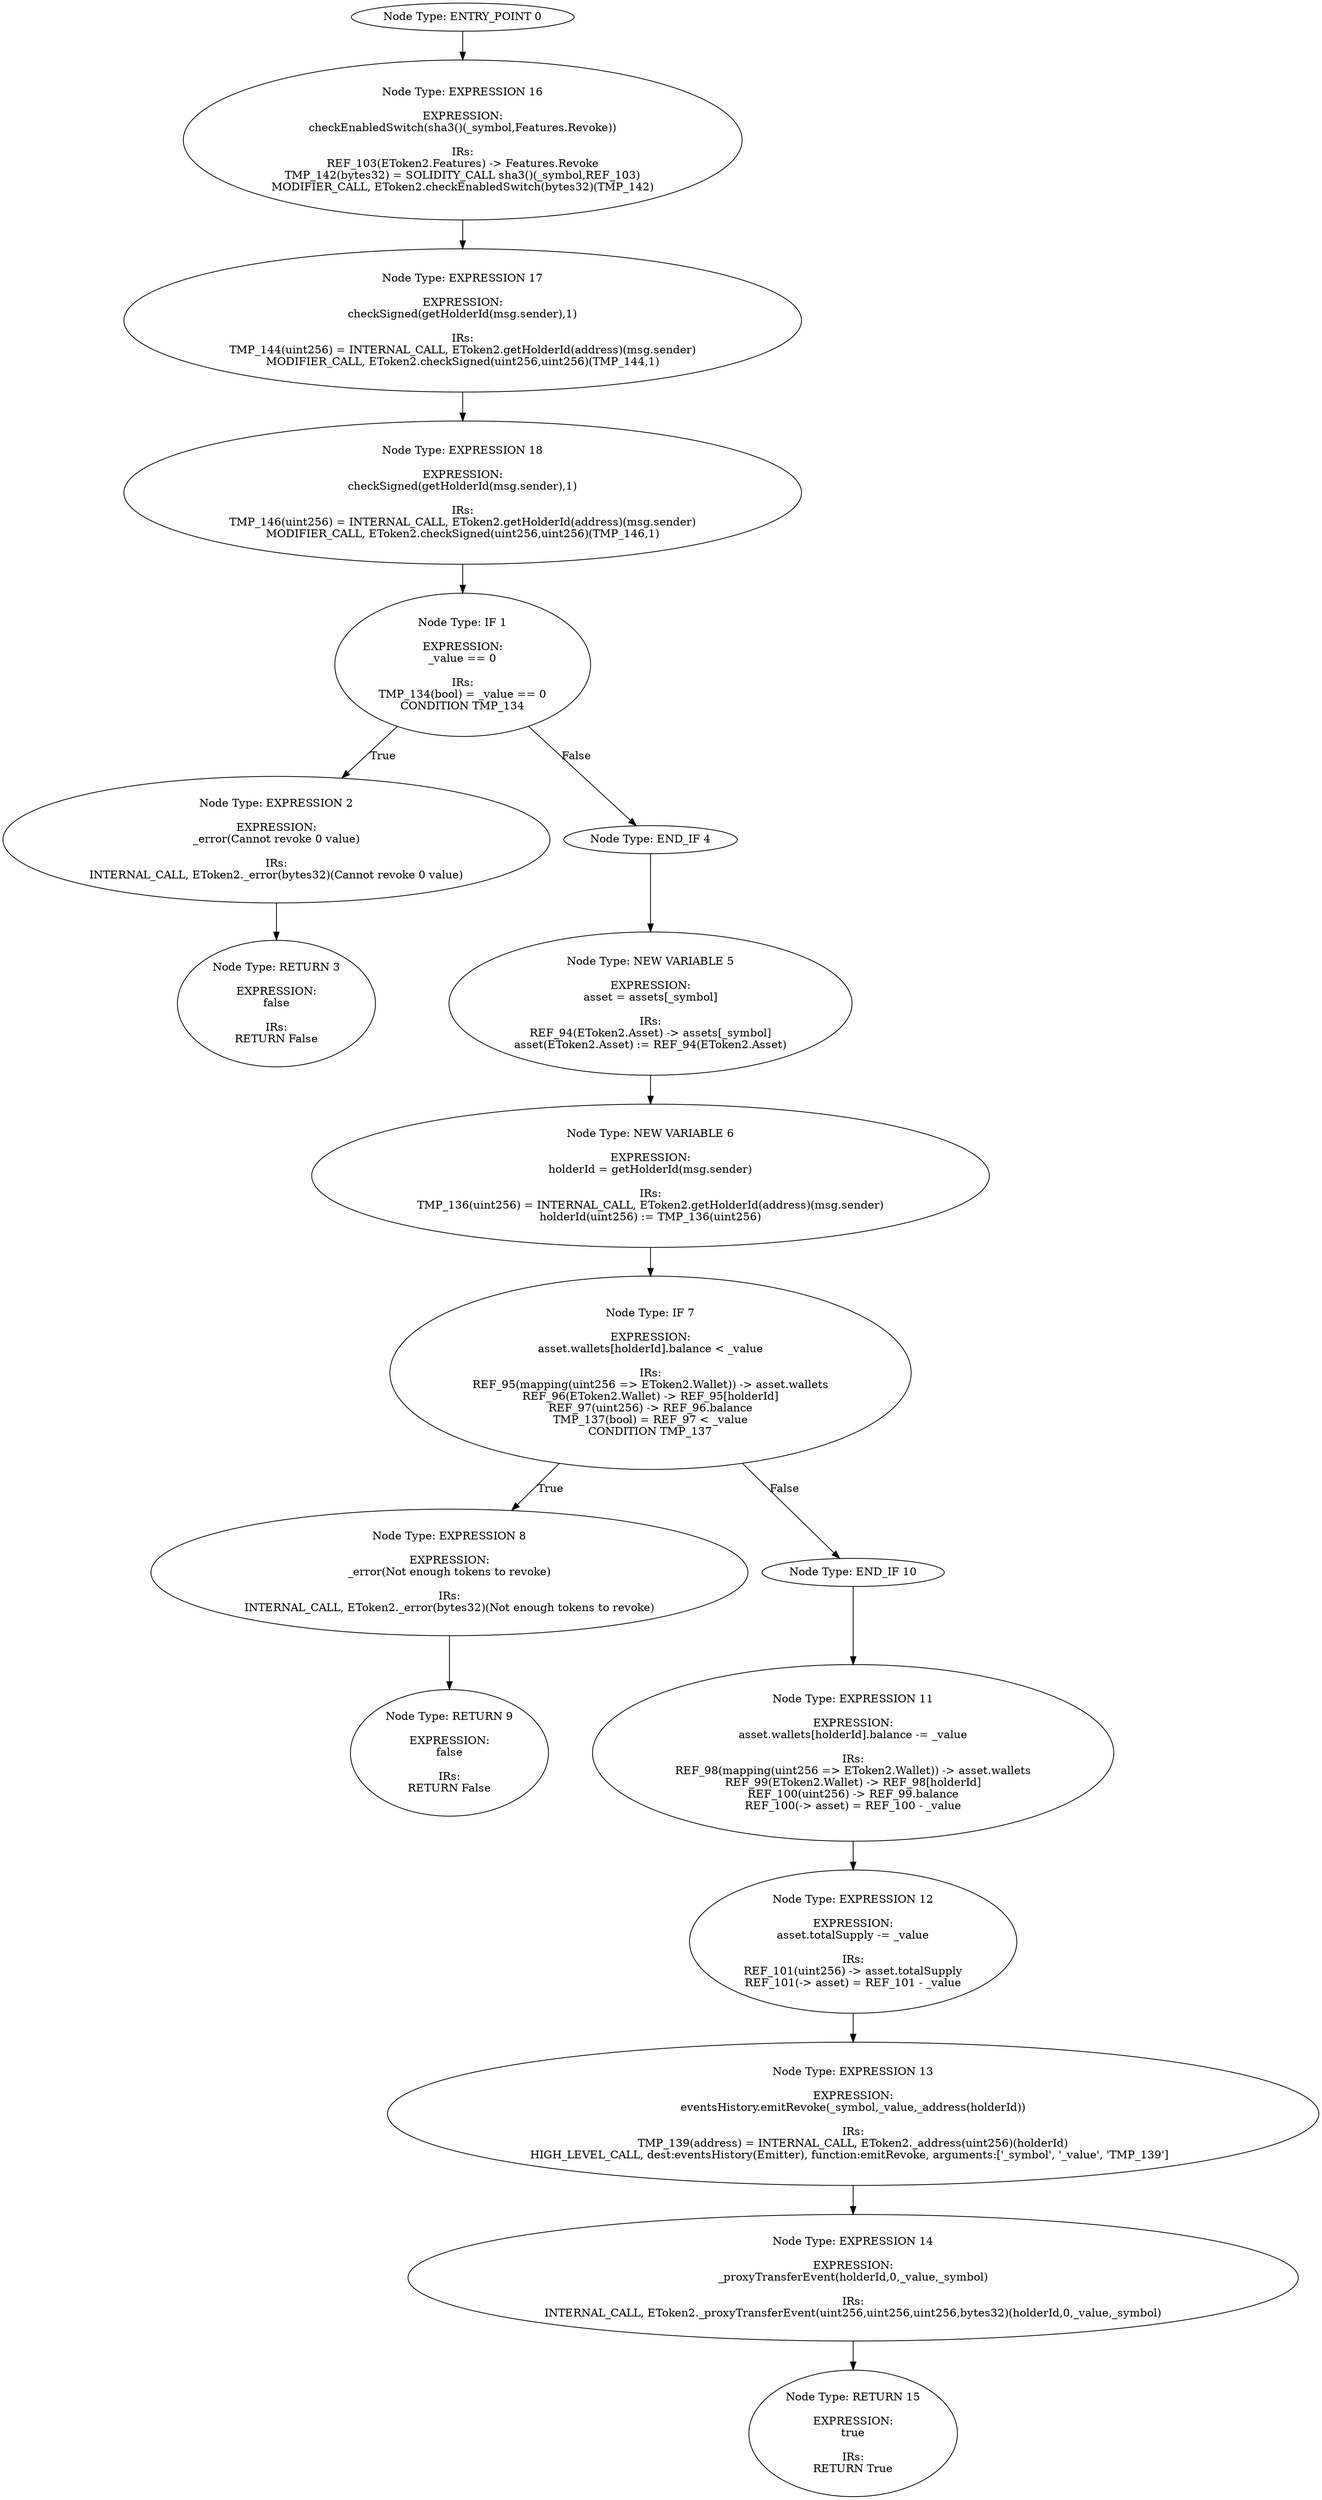digraph{
0[label="Node Type: ENTRY_POINT 0
"];
0->16;
1[label="Node Type: IF 1

EXPRESSION:
_value == 0

IRs:
TMP_134(bool) = _value == 0
CONDITION TMP_134"];
1->2[label="True"];
1->4[label="False"];
2[label="Node Type: EXPRESSION 2

EXPRESSION:
_error(Cannot revoke 0 value)

IRs:
INTERNAL_CALL, EToken2._error(bytes32)(Cannot revoke 0 value)"];
2->3;
3[label="Node Type: RETURN 3

EXPRESSION:
false

IRs:
RETURN False"];
4[label="Node Type: END_IF 4
"];
4->5;
5[label="Node Type: NEW VARIABLE 5

EXPRESSION:
asset = assets[_symbol]

IRs:
REF_94(EToken2.Asset) -> assets[_symbol]
asset(EToken2.Asset) := REF_94(EToken2.Asset)"];
5->6;
6[label="Node Type: NEW VARIABLE 6

EXPRESSION:
holderId = getHolderId(msg.sender)

IRs:
TMP_136(uint256) = INTERNAL_CALL, EToken2.getHolderId(address)(msg.sender)
holderId(uint256) := TMP_136(uint256)"];
6->7;
7[label="Node Type: IF 7

EXPRESSION:
asset.wallets[holderId].balance < _value

IRs:
REF_95(mapping(uint256 => EToken2.Wallet)) -> asset.wallets
REF_96(EToken2.Wallet) -> REF_95[holderId]
REF_97(uint256) -> REF_96.balance
TMP_137(bool) = REF_97 < _value
CONDITION TMP_137"];
7->8[label="True"];
7->10[label="False"];
8[label="Node Type: EXPRESSION 8

EXPRESSION:
_error(Not enough tokens to revoke)

IRs:
INTERNAL_CALL, EToken2._error(bytes32)(Not enough tokens to revoke)"];
8->9;
9[label="Node Type: RETURN 9

EXPRESSION:
false

IRs:
RETURN False"];
10[label="Node Type: END_IF 10
"];
10->11;
11[label="Node Type: EXPRESSION 11

EXPRESSION:
asset.wallets[holderId].balance -= _value

IRs:
REF_98(mapping(uint256 => EToken2.Wallet)) -> asset.wallets
REF_99(EToken2.Wallet) -> REF_98[holderId]
REF_100(uint256) -> REF_99.balance
REF_100(-> asset) = REF_100 - _value"];
11->12;
12[label="Node Type: EXPRESSION 12

EXPRESSION:
asset.totalSupply -= _value

IRs:
REF_101(uint256) -> asset.totalSupply
REF_101(-> asset) = REF_101 - _value"];
12->13;
13[label="Node Type: EXPRESSION 13

EXPRESSION:
eventsHistory.emitRevoke(_symbol,_value,_address(holderId))

IRs:
TMP_139(address) = INTERNAL_CALL, EToken2._address(uint256)(holderId)
HIGH_LEVEL_CALL, dest:eventsHistory(Emitter), function:emitRevoke, arguments:['_symbol', '_value', 'TMP_139']  "];
13->14;
14[label="Node Type: EXPRESSION 14

EXPRESSION:
_proxyTransferEvent(holderId,0,_value,_symbol)

IRs:
INTERNAL_CALL, EToken2._proxyTransferEvent(uint256,uint256,uint256,bytes32)(holderId,0,_value,_symbol)"];
14->15;
15[label="Node Type: RETURN 15

EXPRESSION:
true

IRs:
RETURN True"];
16[label="Node Type: EXPRESSION 16

EXPRESSION:
checkEnabledSwitch(sha3()(_symbol,Features.Revoke))

IRs:
REF_103(EToken2.Features) -> Features.Revoke
TMP_142(bytes32) = SOLIDITY_CALL sha3()(_symbol,REF_103)
MODIFIER_CALL, EToken2.checkEnabledSwitch(bytes32)(TMP_142)"];
16->17;
17[label="Node Type: EXPRESSION 17

EXPRESSION:
checkSigned(getHolderId(msg.sender),1)

IRs:
TMP_144(uint256) = INTERNAL_CALL, EToken2.getHolderId(address)(msg.sender)
MODIFIER_CALL, EToken2.checkSigned(uint256,uint256)(TMP_144,1)"];
17->18;
18[label="Node Type: EXPRESSION 18

EXPRESSION:
checkSigned(getHolderId(msg.sender),1)

IRs:
TMP_146(uint256) = INTERNAL_CALL, EToken2.getHolderId(address)(msg.sender)
MODIFIER_CALL, EToken2.checkSigned(uint256,uint256)(TMP_146,1)"];
18->1;
}
